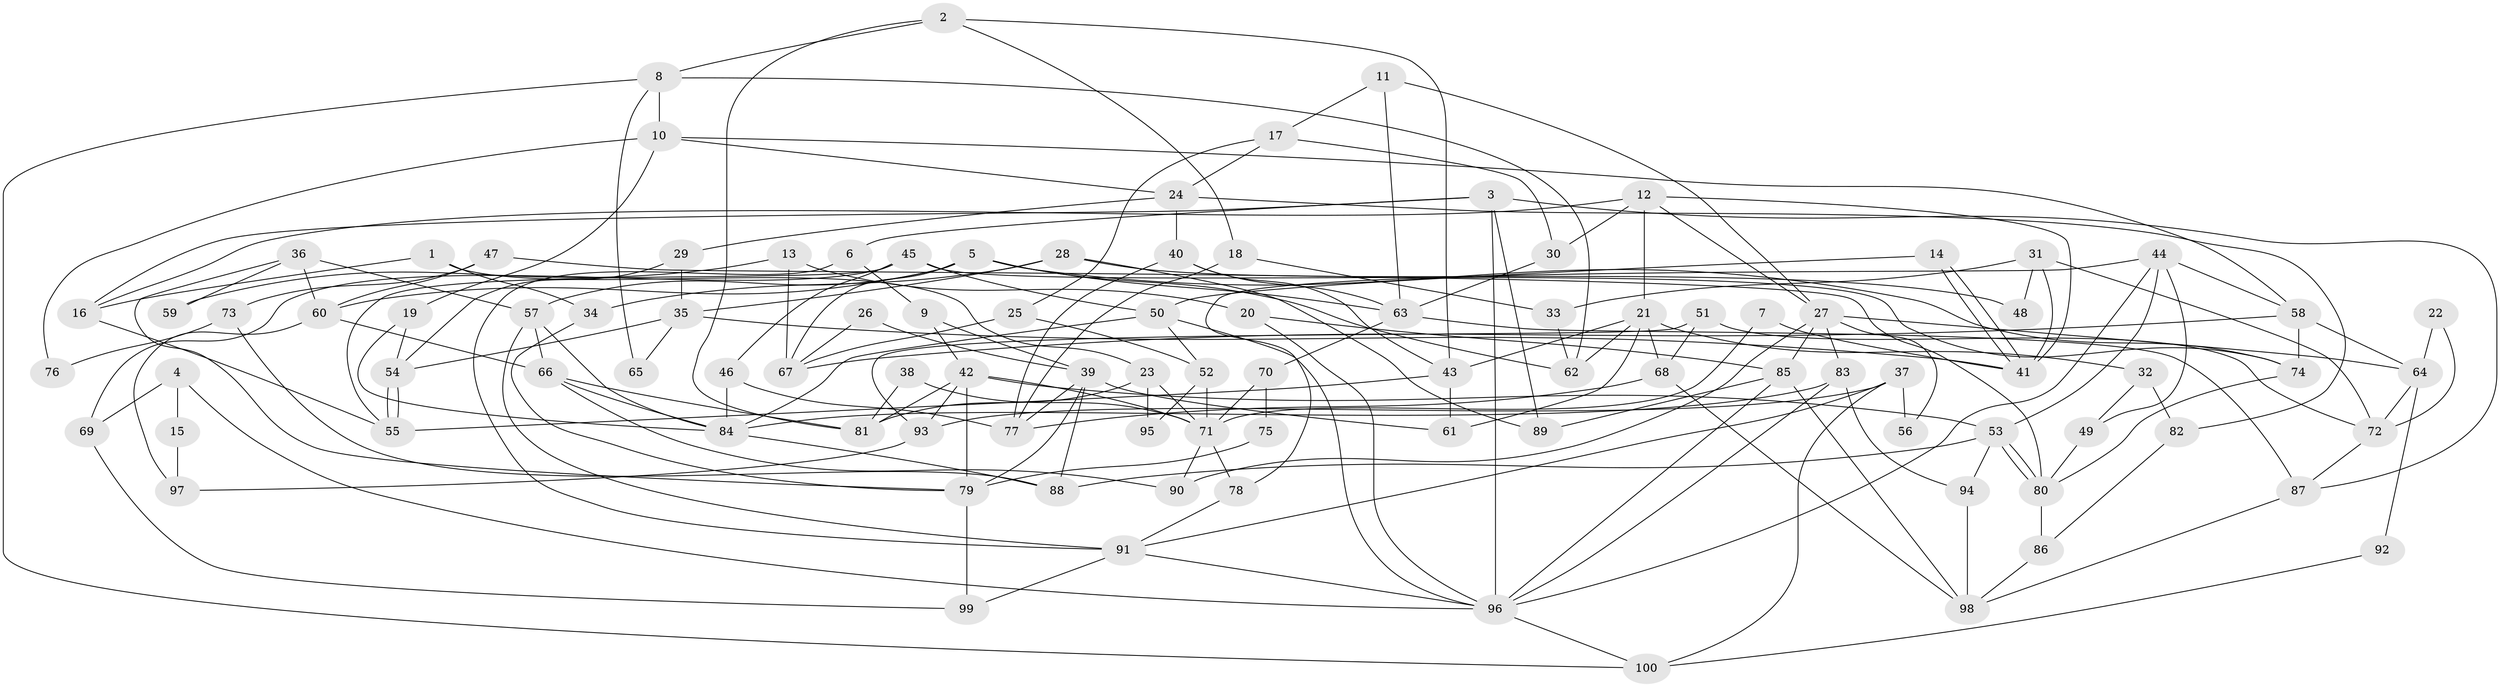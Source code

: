 // Generated by graph-tools (version 1.1) at 2025/11/02/21/25 10:11:14]
// undirected, 100 vertices, 200 edges
graph export_dot {
graph [start="1"]
  node [color=gray90,style=filled];
  1;
  2;
  3;
  4;
  5;
  6;
  7;
  8;
  9;
  10;
  11;
  12;
  13;
  14;
  15;
  16;
  17;
  18;
  19;
  20;
  21;
  22;
  23;
  24;
  25;
  26;
  27;
  28;
  29;
  30;
  31;
  32;
  33;
  34;
  35;
  36;
  37;
  38;
  39;
  40;
  41;
  42;
  43;
  44;
  45;
  46;
  47;
  48;
  49;
  50;
  51;
  52;
  53;
  54;
  55;
  56;
  57;
  58;
  59;
  60;
  61;
  62;
  63;
  64;
  65;
  66;
  67;
  68;
  69;
  70;
  71;
  72;
  73;
  74;
  75;
  76;
  77;
  78;
  79;
  80;
  81;
  82;
  83;
  84;
  85;
  86;
  87;
  88;
  89;
  90;
  91;
  92;
  93;
  94;
  95;
  96;
  97;
  98;
  99;
  100;
  1 -- 16;
  1 -- 23;
  1 -- 34;
  2 -- 81;
  2 -- 8;
  2 -- 18;
  2 -- 43;
  3 -- 16;
  3 -- 96;
  3 -- 6;
  3 -- 87;
  3 -- 89;
  4 -- 96;
  4 -- 69;
  4 -- 15;
  5 -- 63;
  5 -- 60;
  5 -- 57;
  5 -- 62;
  5 -- 67;
  5 -- 74;
  6 -- 9;
  6 -- 91;
  7 -- 41;
  7 -- 71;
  8 -- 62;
  8 -- 10;
  8 -- 65;
  8 -- 100;
  9 -- 42;
  9 -- 39;
  10 -- 24;
  10 -- 58;
  10 -- 19;
  10 -- 76;
  11 -- 63;
  11 -- 17;
  11 -- 27;
  12 -- 27;
  12 -- 21;
  12 -- 16;
  12 -- 30;
  12 -- 41;
  13 -- 20;
  13 -- 67;
  13 -- 59;
  14 -- 50;
  14 -- 41;
  14 -- 41;
  15 -- 97;
  16 -- 55;
  17 -- 30;
  17 -- 24;
  17 -- 25;
  18 -- 33;
  18 -- 77;
  19 -- 84;
  19 -- 54;
  20 -- 85;
  20 -- 96;
  21 -- 43;
  21 -- 68;
  21 -- 32;
  21 -- 61;
  21 -- 62;
  22 -- 72;
  22 -- 64;
  23 -- 71;
  23 -- 81;
  23 -- 95;
  24 -- 40;
  24 -- 29;
  24 -- 82;
  25 -- 52;
  25 -- 67;
  26 -- 67;
  26 -- 39;
  27 -- 83;
  27 -- 56;
  27 -- 64;
  27 -- 85;
  27 -- 90;
  28 -- 89;
  28 -- 35;
  28 -- 34;
  28 -- 48;
  29 -- 54;
  29 -- 35;
  30 -- 63;
  31 -- 41;
  31 -- 72;
  31 -- 33;
  31 -- 48;
  32 -- 49;
  32 -- 82;
  33 -- 62;
  34 -- 79;
  35 -- 41;
  35 -- 54;
  35 -- 65;
  36 -- 57;
  36 -- 79;
  36 -- 59;
  36 -- 60;
  37 -- 93;
  37 -- 100;
  37 -- 56;
  37 -- 91;
  38 -- 71;
  38 -- 81;
  39 -- 77;
  39 -- 61;
  39 -- 79;
  39 -- 88;
  40 -- 43;
  40 -- 77;
  40 -- 63;
  42 -- 79;
  42 -- 71;
  42 -- 53;
  42 -- 81;
  42 -- 93;
  43 -- 55;
  43 -- 61;
  44 -- 53;
  44 -- 96;
  44 -- 49;
  44 -- 58;
  44 -- 78;
  45 -- 74;
  45 -- 50;
  45 -- 46;
  45 -- 55;
  45 -- 69;
  46 -- 84;
  46 -- 77;
  47 -- 60;
  47 -- 80;
  47 -- 73;
  49 -- 80;
  50 -- 96;
  50 -- 84;
  50 -- 52;
  51 -- 68;
  51 -- 72;
  51 -- 93;
  52 -- 71;
  52 -- 95;
  53 -- 80;
  53 -- 80;
  53 -- 88;
  53 -- 94;
  54 -- 55;
  54 -- 55;
  57 -- 91;
  57 -- 66;
  57 -- 84;
  58 -- 67;
  58 -- 64;
  58 -- 74;
  60 -- 66;
  60 -- 97;
  63 -- 87;
  63 -- 70;
  64 -- 72;
  64 -- 92;
  66 -- 84;
  66 -- 81;
  66 -- 90;
  68 -- 77;
  68 -- 98;
  69 -- 99;
  70 -- 71;
  70 -- 75;
  71 -- 78;
  71 -- 90;
  72 -- 87;
  73 -- 88;
  73 -- 76;
  74 -- 80;
  75 -- 79;
  78 -- 91;
  79 -- 99;
  80 -- 86;
  82 -- 86;
  83 -- 94;
  83 -- 84;
  83 -- 96;
  84 -- 88;
  85 -- 96;
  85 -- 89;
  85 -- 98;
  86 -- 98;
  87 -- 98;
  91 -- 96;
  91 -- 99;
  92 -- 100;
  93 -- 97;
  94 -- 98;
  96 -- 100;
}
